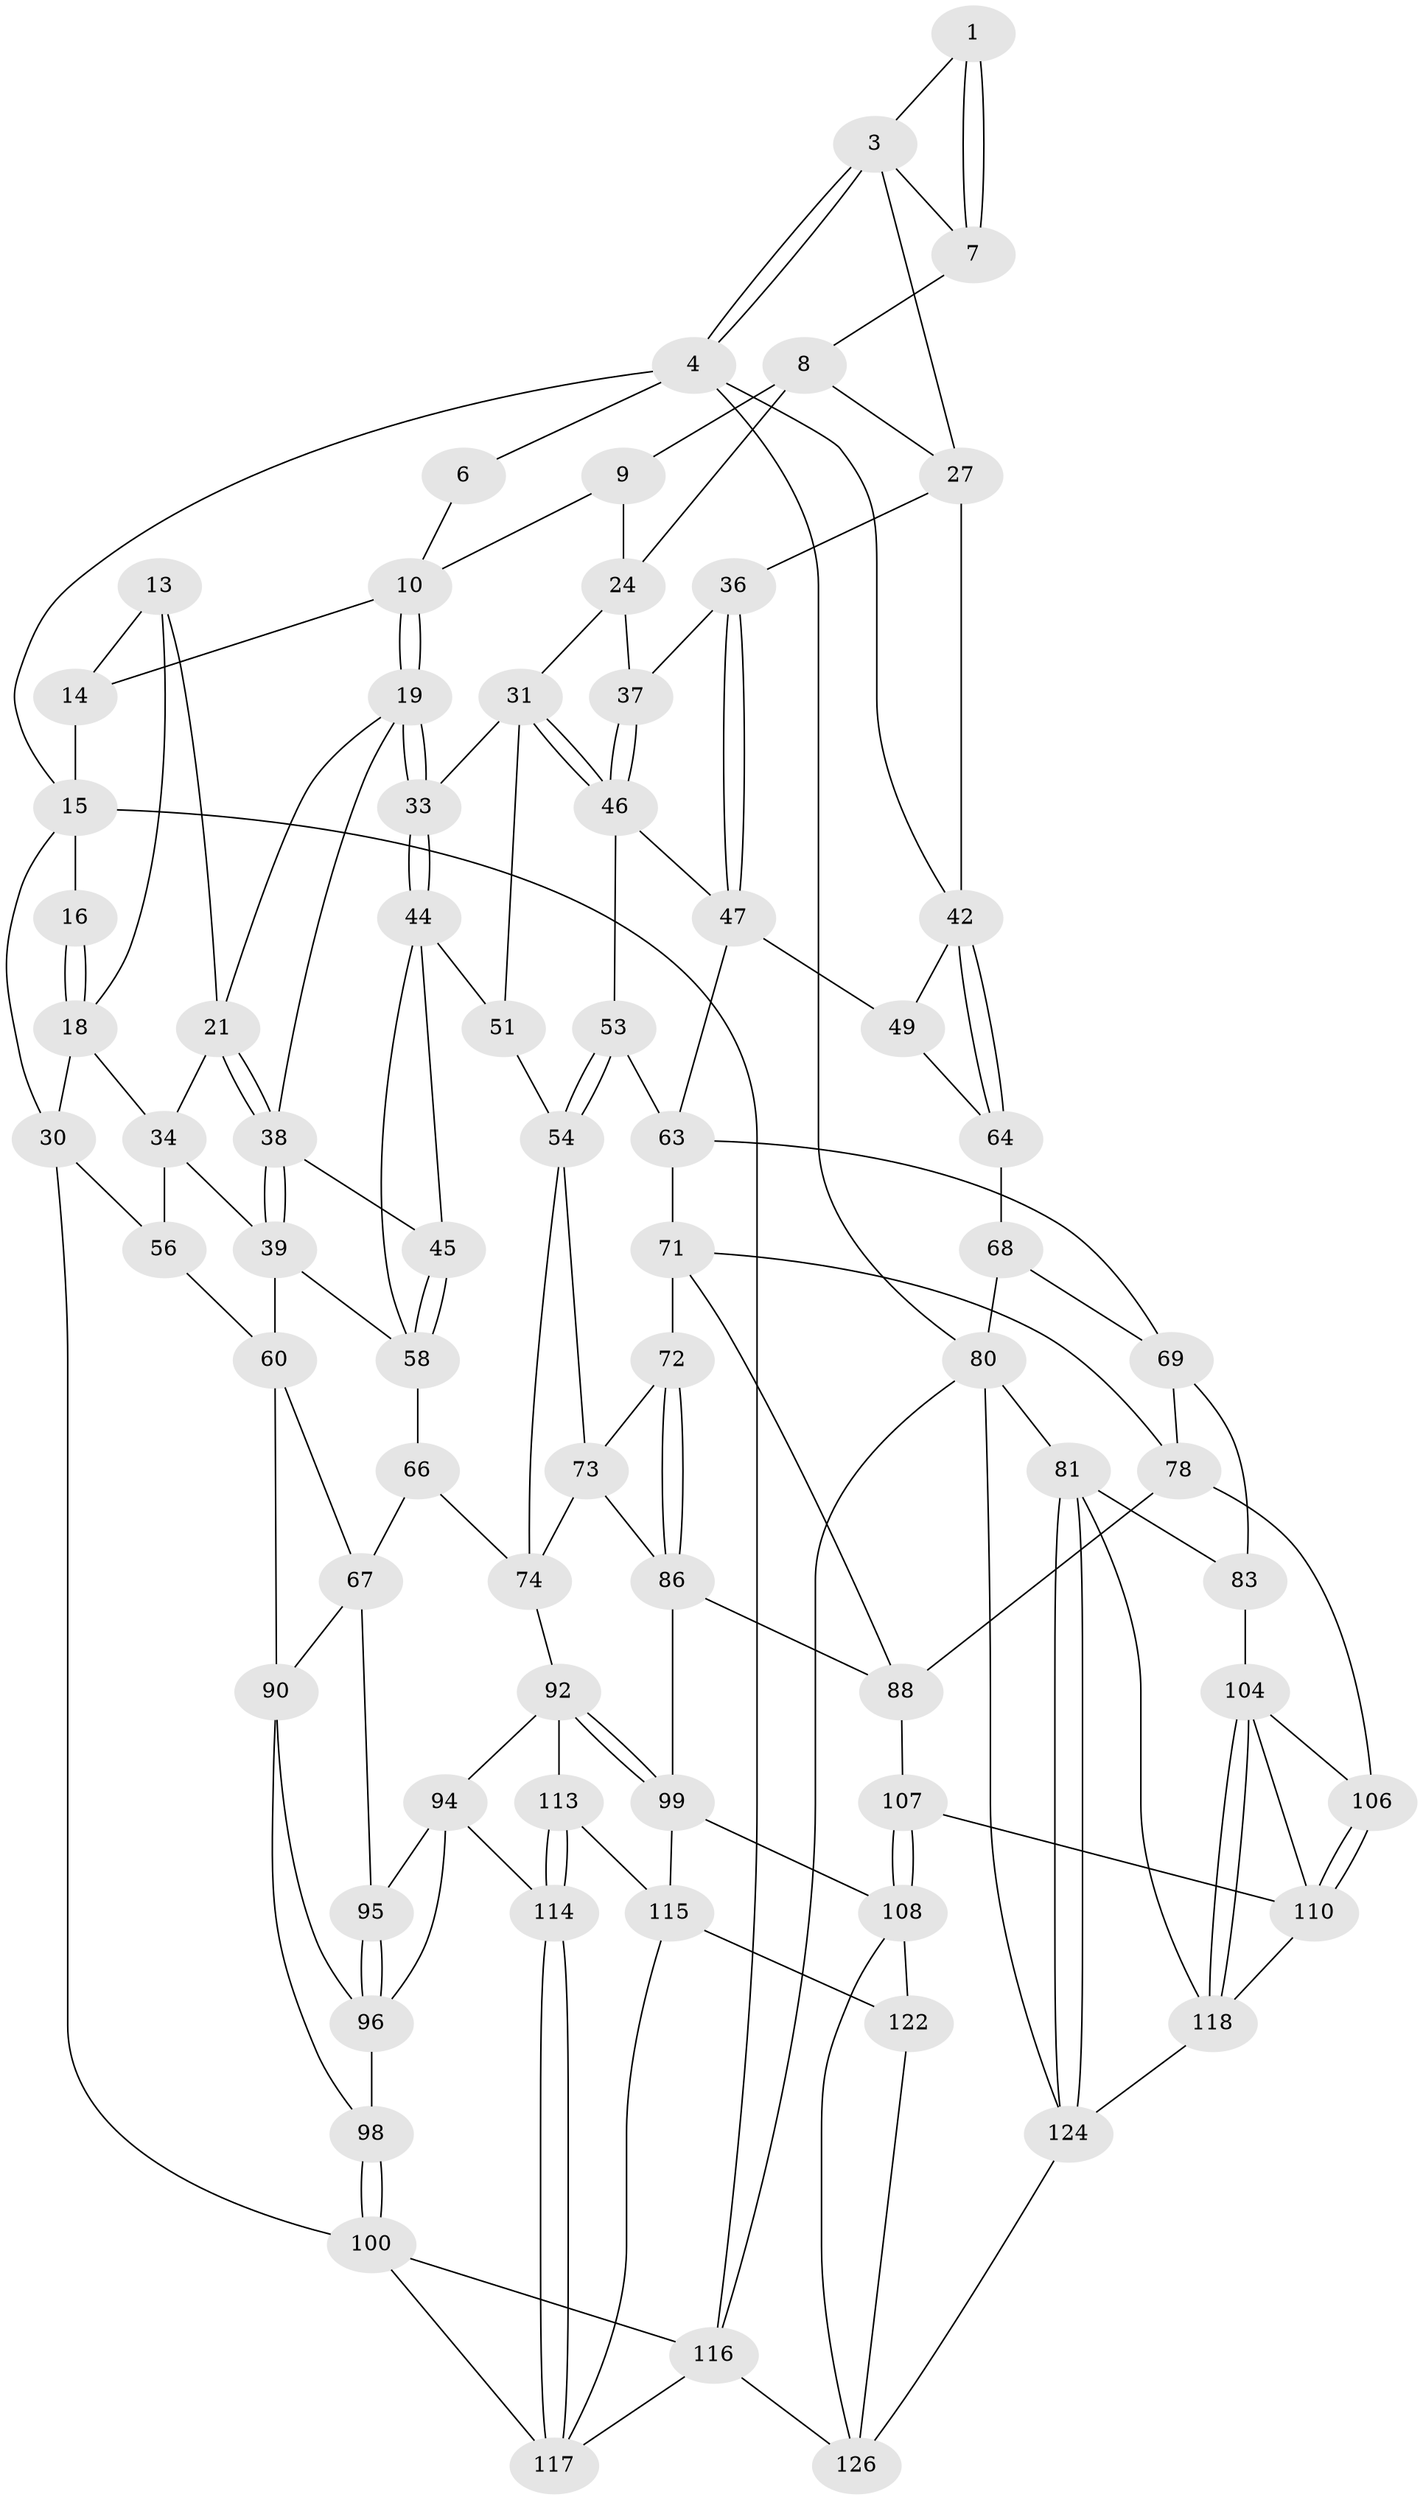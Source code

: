 // original degree distribution, {3: 0.0234375, 4: 0.2421875, 6: 0.2421875, 5: 0.4921875}
// Generated by graph-tools (version 1.1) at 2025/42/03/06/25 10:42:36]
// undirected, 75 vertices, 161 edges
graph export_dot {
graph [start="1"]
  node [color=gray90,style=filled];
  1 [pos="+0.9002209566085496+0",super="+2"];
  3 [pos="+1+0.21728981670880368",super="+26"];
  4 [pos="+1+0.26073476288675",super="+5"];
  6 [pos="+0.8949238174183278+0"];
  7 [pos="+0.8524040792058264+0.09597562304936613",super="+12"];
  8 [pos="+0.8026066560120768+0.11744532120383752",super="+23"];
  9 [pos="+0.7739454093303136+0.10322689571410308"];
  10 [pos="+0.5096276640677312+0",super="+11"];
  13 [pos="+0.20291053131520753+0.0734343732828287",super="+17"];
  14 [pos="+0.4050482849102645+0"];
  15 [pos="+0+0",super="+28"];
  16 [pos="+0.04370401965779739+0"];
  18 [pos="+0.12915556072131906+0.1554843894539072",super="+29"];
  19 [pos="+0.49206368640167686+0.070909417771222",super="+20"];
  21 [pos="+0.2194096825749462+0.19371645631407555",super="+22"];
  24 [pos="+0.7844517950081002+0.22165864897889645",super="+25"];
  27 [pos="+0.9271650091015428+0.21889668782523403",super="+35"];
  30 [pos="+0+0.1624397004200867",super="+57"];
  31 [pos="+0.645357286485071+0.26907062328816067",super="+32"];
  33 [pos="+0.49739531526570047+0.09357219540293649"];
  34 [pos="+0.09861619178775184+0.32449872968810156",super="+40"];
  36 [pos="+0.8412039123893972+0.29456409701489017"];
  37 [pos="+0.8268252103757192+0.2854514998921966"];
  38 [pos="+0.26839569543739616+0.348039458590839",super="+41"];
  39 [pos="+0.16723434525712097+0.3800327086546774",super="+59"];
  42 [pos="+1+0.3272597334806205",super="+43"];
  44 [pos="+0.3603260884284531+0.36226972039043154",super="+52"];
  45 [pos="+0.3149171927259613+0.36440333134593744"];
  46 [pos="+0.6890399867117218+0.36712752225323797",super="+48"];
  47 [pos="+0.8223753899831588+0.3326023503582042",super="+50"];
  49 [pos="+0.8888316391111236+0.4156986644565897"];
  51 [pos="+0.46906746797817084+0.4612030983972708"];
  53 [pos="+0.6992416971489471+0.4379741667718799"];
  54 [pos="+0.6801718392201657+0.4555303238895556",super="+55"];
  56 [pos="+0+0.5615505132535444"];
  58 [pos="+0.27442244199395605+0.47592353215398137",super="+62"];
  60 [pos="+0.18007359798981948+0.46274025624698367",super="+61"];
  63 [pos="+0.7900568490285668+0.46746533362895343",super="+70"];
  64 [pos="+1+0.4377683471186204",super="+65"];
  66 [pos="+0.2634253536996239+0.5852972787579056"];
  67 [pos="+0.24999285613453362+0.58906347208946",super="+89"];
  68 [pos="+0.9190348032436686+0.5617164852636597",super="+76"];
  69 [pos="+0.9020330171441351+0.5651991553158385",super="+77"];
  71 [pos="+0.7856430617173592+0.6306170086694753",super="+79"];
  72 [pos="+0.7265848541942663+0.6279000494177396"];
  73 [pos="+0.7079435170366803+0.6126320121279808",super="+84"];
  74 [pos="+0.5216720169605297+0.5592885096848541",super="+75"];
  78 [pos="+0.8423819356537487+0.7017810560407897",super="+102"];
  80 [pos="+1+0.775729294891391",super="+85"];
  81 [pos="+0.9715679598505971+0.7834003907603609",super="+82"];
  83 [pos="+0.9481636960363283+0.7810667802169655"];
  86 [pos="+0.668687422828303+0.7361820682743685",super="+87"];
  88 [pos="+0.6788600247383885+0.7409200677110424",super="+103"];
  90 [pos="+0.13044551093494536+0.6182080153684538",super="+91"];
  92 [pos="+0.3776071047629628+0.728165524688043",super="+93"];
  94 [pos="+0.32360749436232183+0.7629181801678709",super="+112"];
  95 [pos="+0.23659977281508943+0.7085856165953226"];
  96 [pos="+0.1850916481628112+0.8138630553310878",super="+97"];
  98 [pos="+0.11967149302465643+0.859304826905185"];
  99 [pos="+0.5730372491714208+0.7478498112760281",super="+109"];
  100 [pos="+0.11672865501965421+0.8626642203682477",super="+101"];
  104 [pos="+0.8934919248099223+0.8049755643064381",super="+105"];
  106 [pos="+0.7761788666358092+0.8013918158589132"];
  107 [pos="+0.7156635842072588+0.8962433855032597"];
  108 [pos="+0.6078655407805508+0.8856082105242226",super="+121"];
  110 [pos="+0.7524574272303683+0.8826822672324863",super="+111"];
  113 [pos="+0.37313059113940594+0.7981118436419095"];
  114 [pos="+0.30514767463843406+0.8923851110043329"];
  115 [pos="+0.4432250652784643+0.8563530429021212",super="+119"];
  116 [pos="+0+1",super="+128"];
  117 [pos="+0.3115428625700594+1",super="+120"];
  118 [pos="+0.7668525264587069+0.9778153793240646",super="+123"];
  122 [pos="+0.5862432559941537+0.9083140193823026"];
  124 [pos="+0.8258629932289117+1",super="+125"];
  126 [pos="+0.7840462945784229+1",super="+127"];
  1 -- 7 [weight=2];
  1 -- 7;
  1 -- 3;
  3 -- 4;
  3 -- 4;
  3 -- 27;
  3 -- 7;
  4 -- 42;
  4 -- 80;
  4 -- 6;
  4 -- 15;
  6 -- 10;
  7 -- 8;
  8 -- 9;
  8 -- 24;
  8 -- 27;
  9 -- 10;
  9 -- 24;
  10 -- 19;
  10 -- 19;
  10 -- 14;
  13 -- 14;
  13 -- 18;
  13 -- 21;
  14 -- 15;
  15 -- 16;
  15 -- 116;
  15 -- 30;
  16 -- 18;
  16 -- 18;
  18 -- 34;
  18 -- 30;
  19 -- 33;
  19 -- 33;
  19 -- 21;
  19 -- 38;
  21 -- 38;
  21 -- 38;
  21 -- 34;
  24 -- 37;
  24 -- 31;
  27 -- 42;
  27 -- 36;
  30 -- 56;
  30 -- 100;
  31 -- 46;
  31 -- 46;
  31 -- 33;
  31 -- 51;
  33 -- 44;
  33 -- 44;
  34 -- 56;
  34 -- 39;
  36 -- 37;
  36 -- 47;
  36 -- 47;
  37 -- 46;
  37 -- 46;
  38 -- 39;
  38 -- 39;
  38 -- 45;
  39 -- 58;
  39 -- 60;
  42 -- 64;
  42 -- 64;
  42 -- 49;
  44 -- 45;
  44 -- 58;
  44 -- 51;
  45 -- 58;
  45 -- 58;
  46 -- 53;
  46 -- 47;
  47 -- 49;
  47 -- 63;
  49 -- 64;
  51 -- 54;
  53 -- 54;
  53 -- 54;
  53 -- 63;
  54 -- 73;
  54 -- 74;
  56 -- 60;
  58 -- 66;
  60 -- 67;
  60 -- 90;
  63 -- 69;
  63 -- 71;
  64 -- 68 [weight=2];
  66 -- 67;
  66 -- 74;
  67 -- 90;
  67 -- 95;
  68 -- 69;
  68 -- 80;
  69 -- 83;
  69 -- 78;
  71 -- 72;
  71 -- 88;
  71 -- 78;
  72 -- 73;
  72 -- 86;
  72 -- 86;
  73 -- 74;
  73 -- 86;
  74 -- 92;
  78 -- 88;
  78 -- 106;
  80 -- 81;
  80 -- 124;
  80 -- 116;
  81 -- 124;
  81 -- 124;
  81 -- 83;
  81 -- 118;
  83 -- 104;
  86 -- 88;
  86 -- 99;
  88 -- 107;
  90 -- 98;
  90 -- 96;
  92 -- 99;
  92 -- 99;
  92 -- 113;
  92 -- 94;
  94 -- 95;
  94 -- 96;
  94 -- 114;
  95 -- 96;
  95 -- 96;
  96 -- 98;
  98 -- 100;
  98 -- 100;
  99 -- 115;
  99 -- 108;
  100 -- 117;
  100 -- 116;
  104 -- 118;
  104 -- 118;
  104 -- 106;
  104 -- 110;
  106 -- 110;
  106 -- 110;
  107 -- 108;
  107 -- 108;
  107 -- 110;
  108 -- 122;
  108 -- 126;
  110 -- 118;
  113 -- 114;
  113 -- 114;
  113 -- 115;
  114 -- 117;
  114 -- 117;
  115 -- 122;
  115 -- 117;
  116 -- 117;
  116 -- 126;
  118 -- 124;
  122 -- 126;
  124 -- 126;
}
